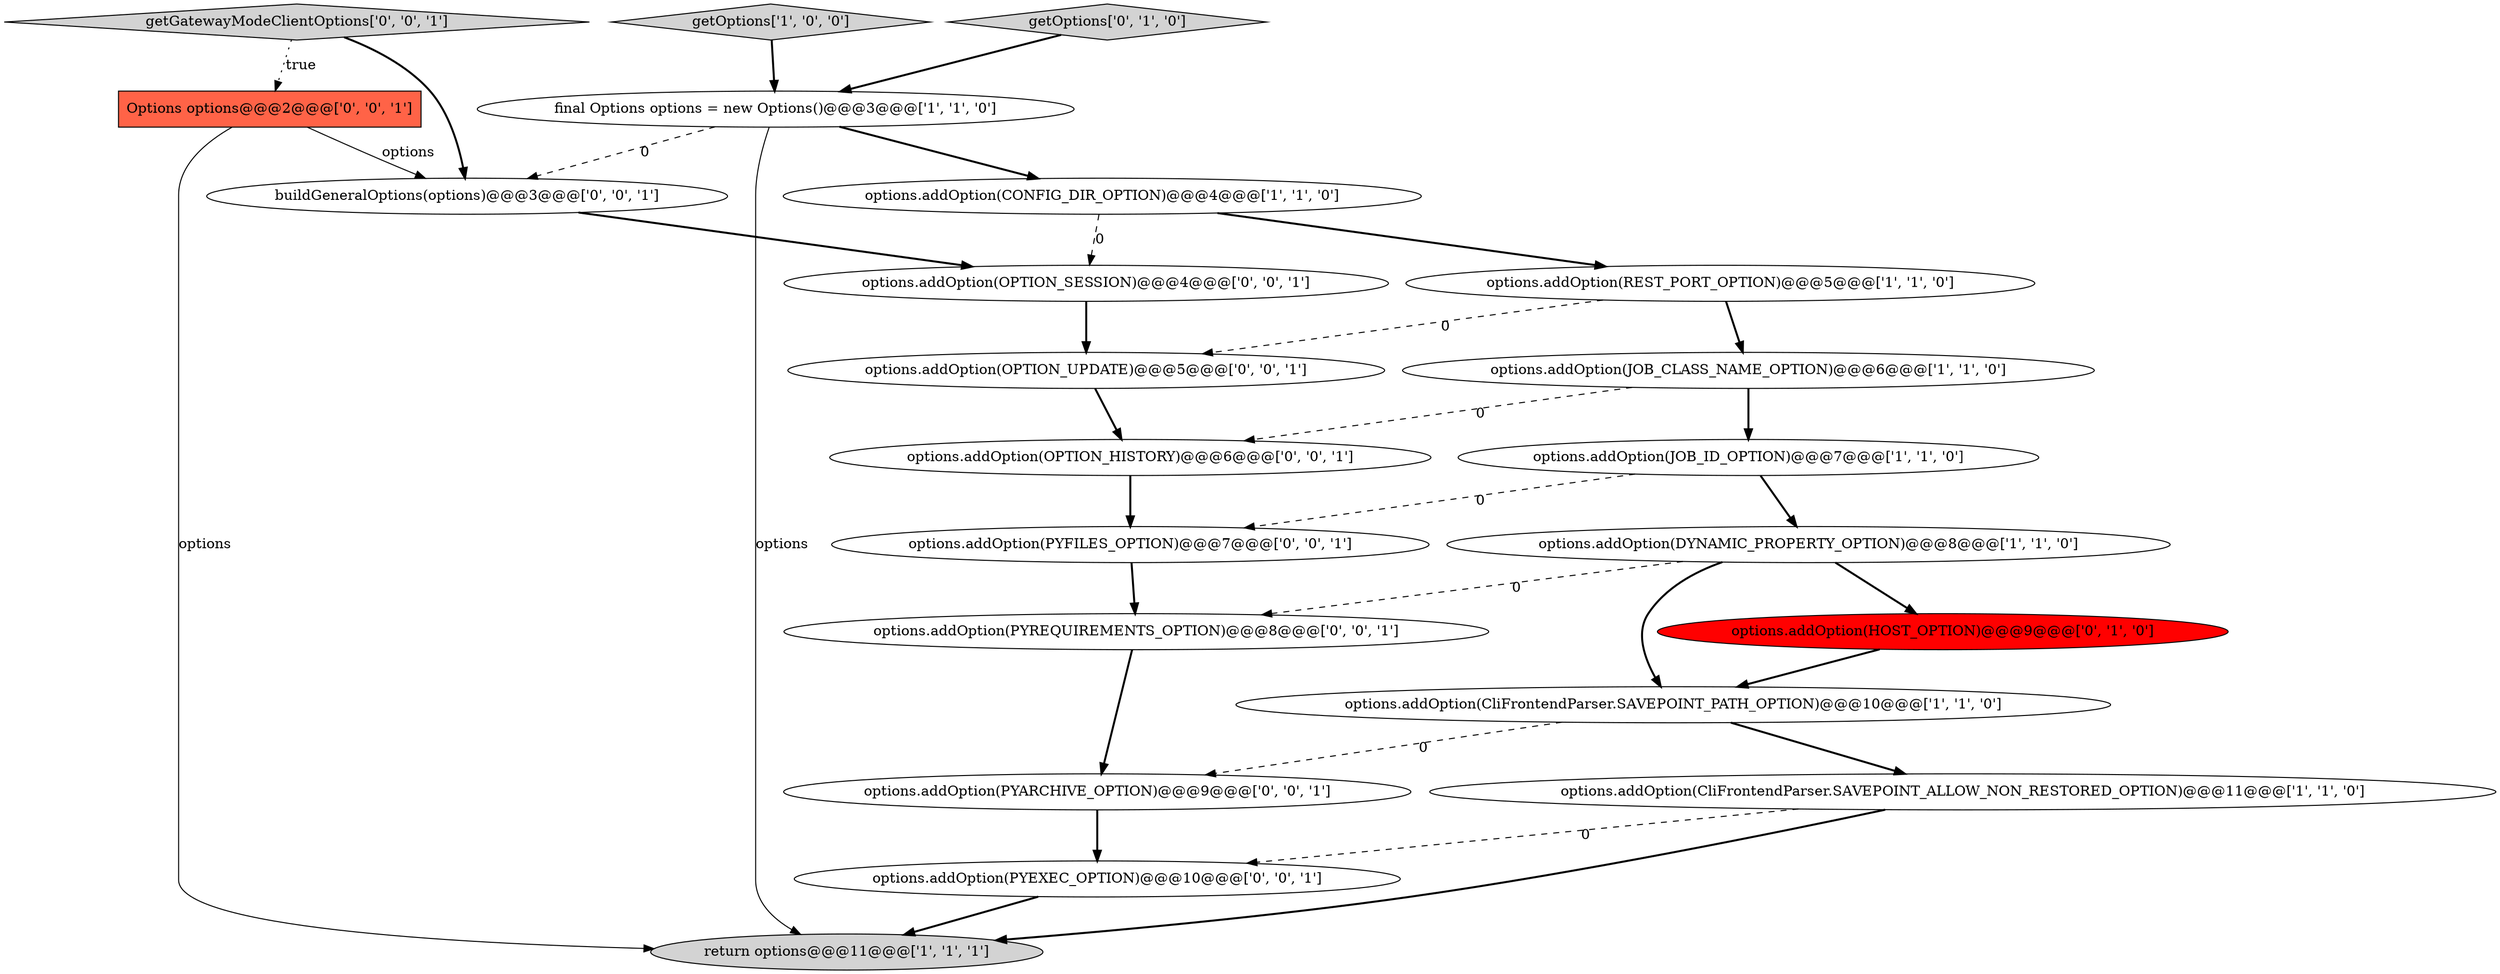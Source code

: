 digraph {
18 [style = filled, label = "getGatewayModeClientOptions['0', '0', '1']", fillcolor = lightgray, shape = diamond image = "AAA0AAABBB3BBB"];
21 [style = filled, label = "options.addOption(OPTION_SESSION)@@@4@@@['0', '0', '1']", fillcolor = white, shape = ellipse image = "AAA0AAABBB3BBB"];
1 [style = filled, label = "options.addOption(DYNAMIC_PROPERTY_OPTION)@@@8@@@['1', '1', '0']", fillcolor = white, shape = ellipse image = "AAA0AAABBB1BBB"];
13 [style = filled, label = "Options options@@@2@@@['0', '0', '1']", fillcolor = tomato, shape = box image = "AAA0AAABBB3BBB"];
7 [style = filled, label = "return options@@@11@@@['1', '1', '1']", fillcolor = lightgray, shape = ellipse image = "AAA0AAABBB1BBB"];
6 [style = filled, label = "options.addOption(REST_PORT_OPTION)@@@5@@@['1', '1', '0']", fillcolor = white, shape = ellipse image = "AAA0AAABBB1BBB"];
5 [style = filled, label = "options.addOption(CONFIG_DIR_OPTION)@@@4@@@['1', '1', '0']", fillcolor = white, shape = ellipse image = "AAA0AAABBB1BBB"];
11 [style = filled, label = "options.addOption(HOST_OPTION)@@@9@@@['0', '1', '0']", fillcolor = red, shape = ellipse image = "AAA1AAABBB2BBB"];
4 [style = filled, label = "getOptions['1', '0', '0']", fillcolor = lightgray, shape = diamond image = "AAA0AAABBB1BBB"];
16 [style = filled, label = "options.addOption(OPTION_HISTORY)@@@6@@@['0', '0', '1']", fillcolor = white, shape = ellipse image = "AAA0AAABBB3BBB"];
10 [style = filled, label = "getOptions['0', '1', '0']", fillcolor = lightgray, shape = diamond image = "AAA0AAABBB2BBB"];
15 [style = filled, label = "options.addOption(PYARCHIVE_OPTION)@@@9@@@['0', '0', '1']", fillcolor = white, shape = ellipse image = "AAA0AAABBB3BBB"];
2 [style = filled, label = "options.addOption(CliFrontendParser.SAVEPOINT_PATH_OPTION)@@@10@@@['1', '1', '0']", fillcolor = white, shape = ellipse image = "AAA0AAABBB1BBB"];
17 [style = filled, label = "options.addOption(PYREQUIREMENTS_OPTION)@@@8@@@['0', '0', '1']", fillcolor = white, shape = ellipse image = "AAA0AAABBB3BBB"];
8 [style = filled, label = "options.addOption(JOB_ID_OPTION)@@@7@@@['1', '1', '0']", fillcolor = white, shape = ellipse image = "AAA0AAABBB1BBB"];
20 [style = filled, label = "options.addOption(OPTION_UPDATE)@@@5@@@['0', '0', '1']", fillcolor = white, shape = ellipse image = "AAA0AAABBB3BBB"];
0 [style = filled, label = "options.addOption(JOB_CLASS_NAME_OPTION)@@@6@@@['1', '1', '0']", fillcolor = white, shape = ellipse image = "AAA0AAABBB1BBB"];
12 [style = filled, label = "options.addOption(PYFILES_OPTION)@@@7@@@['0', '0', '1']", fillcolor = white, shape = ellipse image = "AAA0AAABBB3BBB"];
9 [style = filled, label = "final Options options = new Options()@@@3@@@['1', '1', '0']", fillcolor = white, shape = ellipse image = "AAA0AAABBB1BBB"];
14 [style = filled, label = "options.addOption(PYEXEC_OPTION)@@@10@@@['0', '0', '1']", fillcolor = white, shape = ellipse image = "AAA0AAABBB3BBB"];
3 [style = filled, label = "options.addOption(CliFrontendParser.SAVEPOINT_ALLOW_NON_RESTORED_OPTION)@@@11@@@['1', '1', '0']", fillcolor = white, shape = ellipse image = "AAA0AAABBB1BBB"];
19 [style = filled, label = "buildGeneralOptions(options)@@@3@@@['0', '0', '1']", fillcolor = white, shape = ellipse image = "AAA0AAABBB3BBB"];
4->9 [style = bold, label=""];
15->14 [style = bold, label=""];
6->20 [style = dashed, label="0"];
2->3 [style = bold, label=""];
12->17 [style = bold, label=""];
0->16 [style = dashed, label="0"];
18->19 [style = bold, label=""];
8->12 [style = dashed, label="0"];
6->0 [style = bold, label=""];
9->7 [style = solid, label="options"];
11->2 [style = bold, label=""];
1->11 [style = bold, label=""];
14->7 [style = bold, label=""];
2->15 [style = dashed, label="0"];
13->7 [style = solid, label="options"];
9->19 [style = dashed, label="0"];
8->1 [style = bold, label=""];
1->17 [style = dashed, label="0"];
21->20 [style = bold, label=""];
20->16 [style = bold, label=""];
5->6 [style = bold, label=""];
3->7 [style = bold, label=""];
0->8 [style = bold, label=""];
17->15 [style = bold, label=""];
9->5 [style = bold, label=""];
5->21 [style = dashed, label="0"];
1->2 [style = bold, label=""];
10->9 [style = bold, label=""];
13->19 [style = solid, label="options"];
3->14 [style = dashed, label="0"];
16->12 [style = bold, label=""];
18->13 [style = dotted, label="true"];
19->21 [style = bold, label=""];
}
